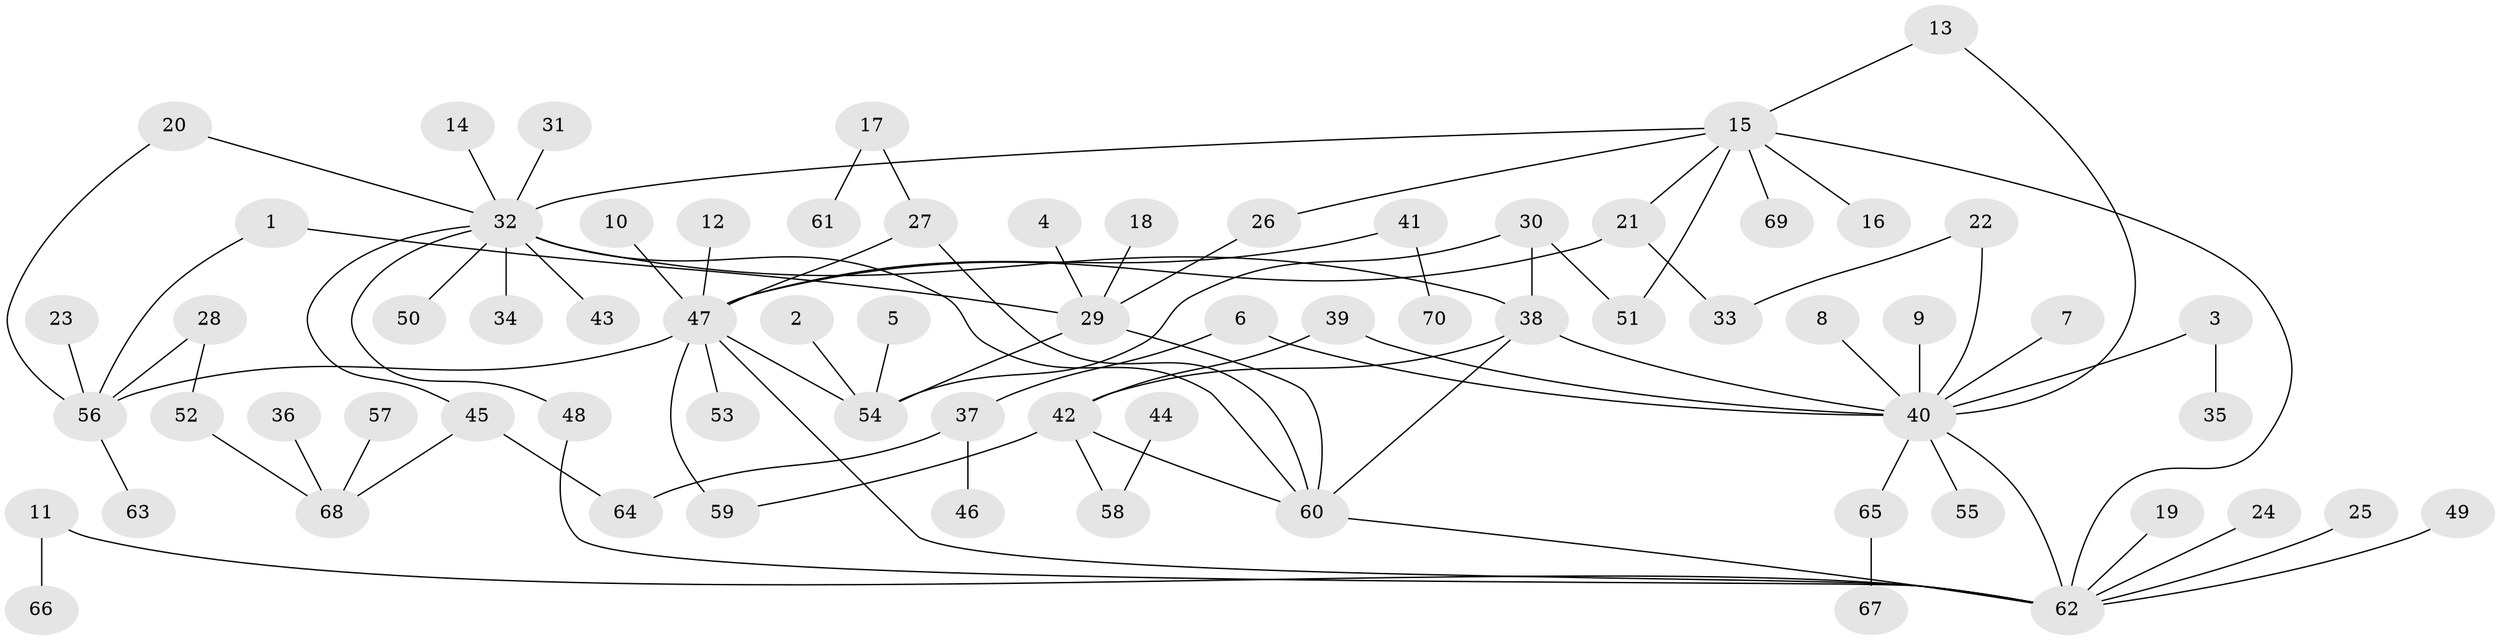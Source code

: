 // original degree distribution, {5: 0.03597122302158273, 8: 0.014388489208633094, 2: 0.2158273381294964, 12: 0.007194244604316547, 13: 0.014388489208633094, 15: 0.007194244604316547, 1: 0.5467625899280576, 4: 0.05755395683453238, 6: 0.014388489208633094, 7: 0.007194244604316547, 3: 0.07194244604316546, 11: 0.007194244604316547}
// Generated by graph-tools (version 1.1) at 2025/01/03/09/25 03:01:41]
// undirected, 70 vertices, 88 edges
graph export_dot {
graph [start="1"]
  node [color=gray90,style=filled];
  1;
  2;
  3;
  4;
  5;
  6;
  7;
  8;
  9;
  10;
  11;
  12;
  13;
  14;
  15;
  16;
  17;
  18;
  19;
  20;
  21;
  22;
  23;
  24;
  25;
  26;
  27;
  28;
  29;
  30;
  31;
  32;
  33;
  34;
  35;
  36;
  37;
  38;
  39;
  40;
  41;
  42;
  43;
  44;
  45;
  46;
  47;
  48;
  49;
  50;
  51;
  52;
  53;
  54;
  55;
  56;
  57;
  58;
  59;
  60;
  61;
  62;
  63;
  64;
  65;
  66;
  67;
  68;
  69;
  70;
  1 -- 29 [weight=1.0];
  1 -- 56 [weight=1.0];
  2 -- 54 [weight=1.0];
  3 -- 35 [weight=1.0];
  3 -- 40 [weight=1.0];
  4 -- 29 [weight=1.0];
  5 -- 54 [weight=1.0];
  6 -- 37 [weight=1.0];
  6 -- 40 [weight=1.0];
  7 -- 40 [weight=1.0];
  8 -- 40 [weight=1.0];
  9 -- 40 [weight=1.0];
  10 -- 47 [weight=1.0];
  11 -- 62 [weight=1.0];
  11 -- 66 [weight=1.0];
  12 -- 47 [weight=1.0];
  13 -- 15 [weight=1.0];
  13 -- 40 [weight=1.0];
  14 -- 32 [weight=1.0];
  15 -- 16 [weight=1.0];
  15 -- 21 [weight=1.0];
  15 -- 26 [weight=1.0];
  15 -- 32 [weight=1.0];
  15 -- 51 [weight=1.0];
  15 -- 62 [weight=1.0];
  15 -- 69 [weight=1.0];
  17 -- 27 [weight=1.0];
  17 -- 61 [weight=1.0];
  18 -- 29 [weight=1.0];
  19 -- 62 [weight=1.0];
  20 -- 32 [weight=1.0];
  20 -- 56 [weight=1.0];
  21 -- 33 [weight=1.0];
  21 -- 47 [weight=1.0];
  22 -- 33 [weight=1.0];
  22 -- 40 [weight=1.0];
  23 -- 56 [weight=1.0];
  24 -- 62 [weight=1.0];
  25 -- 62 [weight=1.0];
  26 -- 29 [weight=1.0];
  27 -- 47 [weight=1.0];
  27 -- 60 [weight=1.0];
  28 -- 52 [weight=1.0];
  28 -- 56 [weight=1.0];
  29 -- 54 [weight=1.0];
  29 -- 60 [weight=1.0];
  30 -- 38 [weight=1.0];
  30 -- 51 [weight=1.0];
  30 -- 54 [weight=1.0];
  31 -- 32 [weight=1.0];
  32 -- 34 [weight=1.0];
  32 -- 38 [weight=1.0];
  32 -- 43 [weight=1.0];
  32 -- 45 [weight=1.0];
  32 -- 48 [weight=1.0];
  32 -- 50 [weight=1.0];
  32 -- 60 [weight=1.0];
  36 -- 68 [weight=1.0];
  37 -- 46 [weight=1.0];
  37 -- 64 [weight=1.0];
  38 -- 40 [weight=1.0];
  38 -- 42 [weight=1.0];
  38 -- 60 [weight=1.0];
  39 -- 40 [weight=1.0];
  39 -- 42 [weight=2.0];
  40 -- 55 [weight=1.0];
  40 -- 62 [weight=1.0];
  40 -- 65 [weight=2.0];
  41 -- 47 [weight=1.0];
  41 -- 70 [weight=1.0];
  42 -- 58 [weight=1.0];
  42 -- 59 [weight=1.0];
  42 -- 60 [weight=1.0];
  44 -- 58 [weight=1.0];
  45 -- 64 [weight=1.0];
  45 -- 68 [weight=1.0];
  47 -- 53 [weight=1.0];
  47 -- 54 [weight=1.0];
  47 -- 56 [weight=1.0];
  47 -- 59 [weight=1.0];
  47 -- 62 [weight=1.0];
  48 -- 62 [weight=1.0];
  49 -- 62 [weight=1.0];
  52 -- 68 [weight=1.0];
  56 -- 63 [weight=1.0];
  57 -- 68 [weight=1.0];
  60 -- 62 [weight=1.0];
  65 -- 67 [weight=1.0];
}
